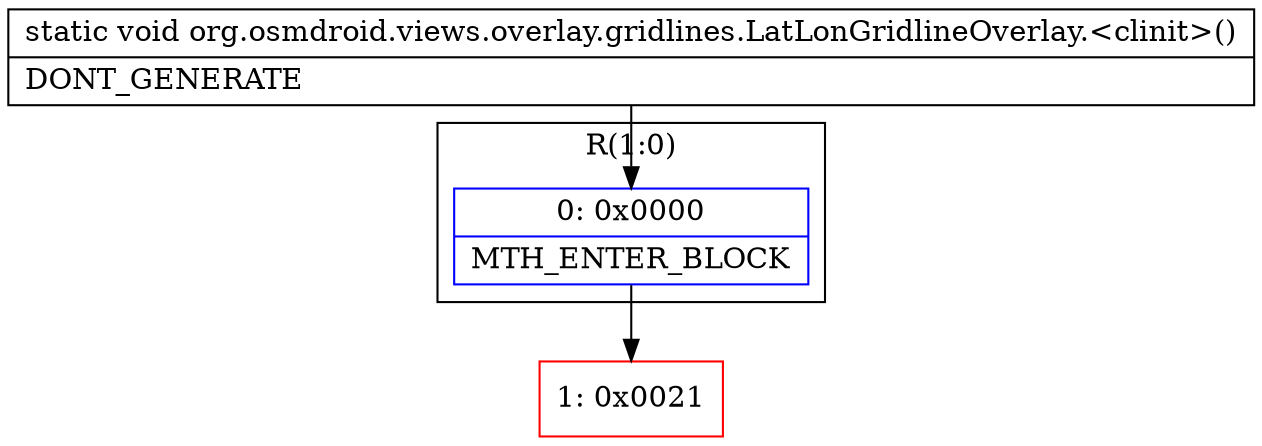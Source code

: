 digraph "CFG fororg.osmdroid.views.overlay.gridlines.LatLonGridlineOverlay.\<clinit\>()V" {
subgraph cluster_Region_649997066 {
label = "R(1:0)";
node [shape=record,color=blue];
Node_0 [shape=record,label="{0\:\ 0x0000|MTH_ENTER_BLOCK\l}"];
}
Node_1 [shape=record,color=red,label="{1\:\ 0x0021}"];
MethodNode[shape=record,label="{static void org.osmdroid.views.overlay.gridlines.LatLonGridlineOverlay.\<clinit\>()  | DONT_GENERATE\l}"];
MethodNode -> Node_0;
Node_0 -> Node_1;
}

